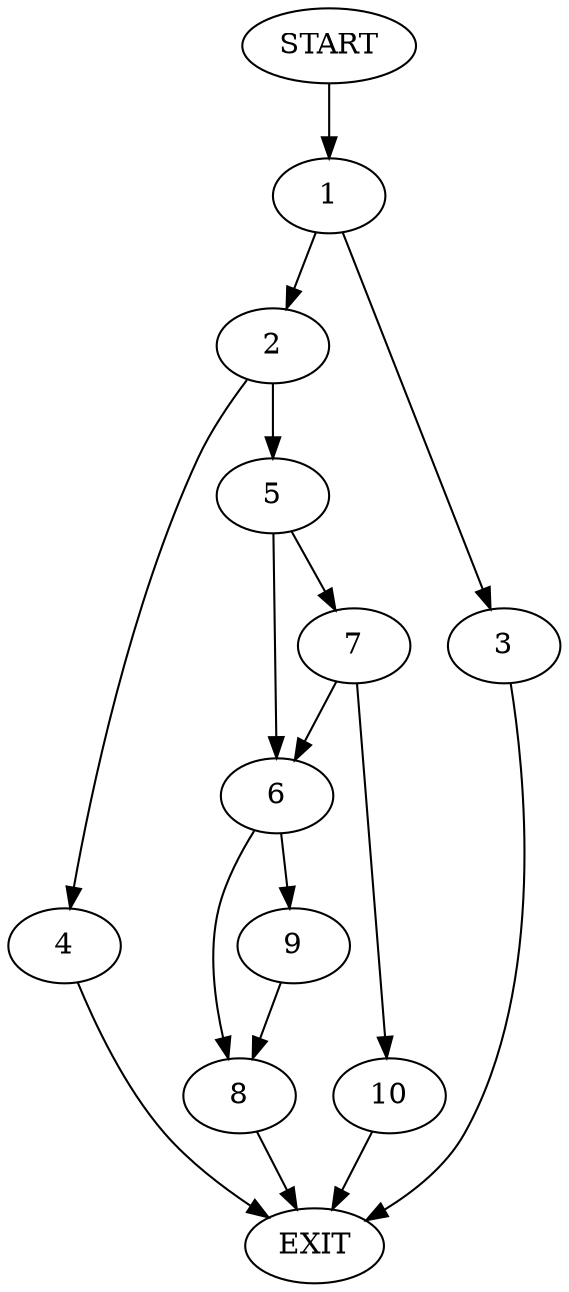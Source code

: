 digraph {
0 [label="START"]
11 [label="EXIT"]
0 -> 1
1 -> 2
1 -> 3
2 -> 4
2 -> 5
3 -> 11
4 -> 11
5 -> 6
5 -> 7
6 -> 8
6 -> 9
7 -> 6
7 -> 10
10 -> 11
9 -> 8
8 -> 11
}
